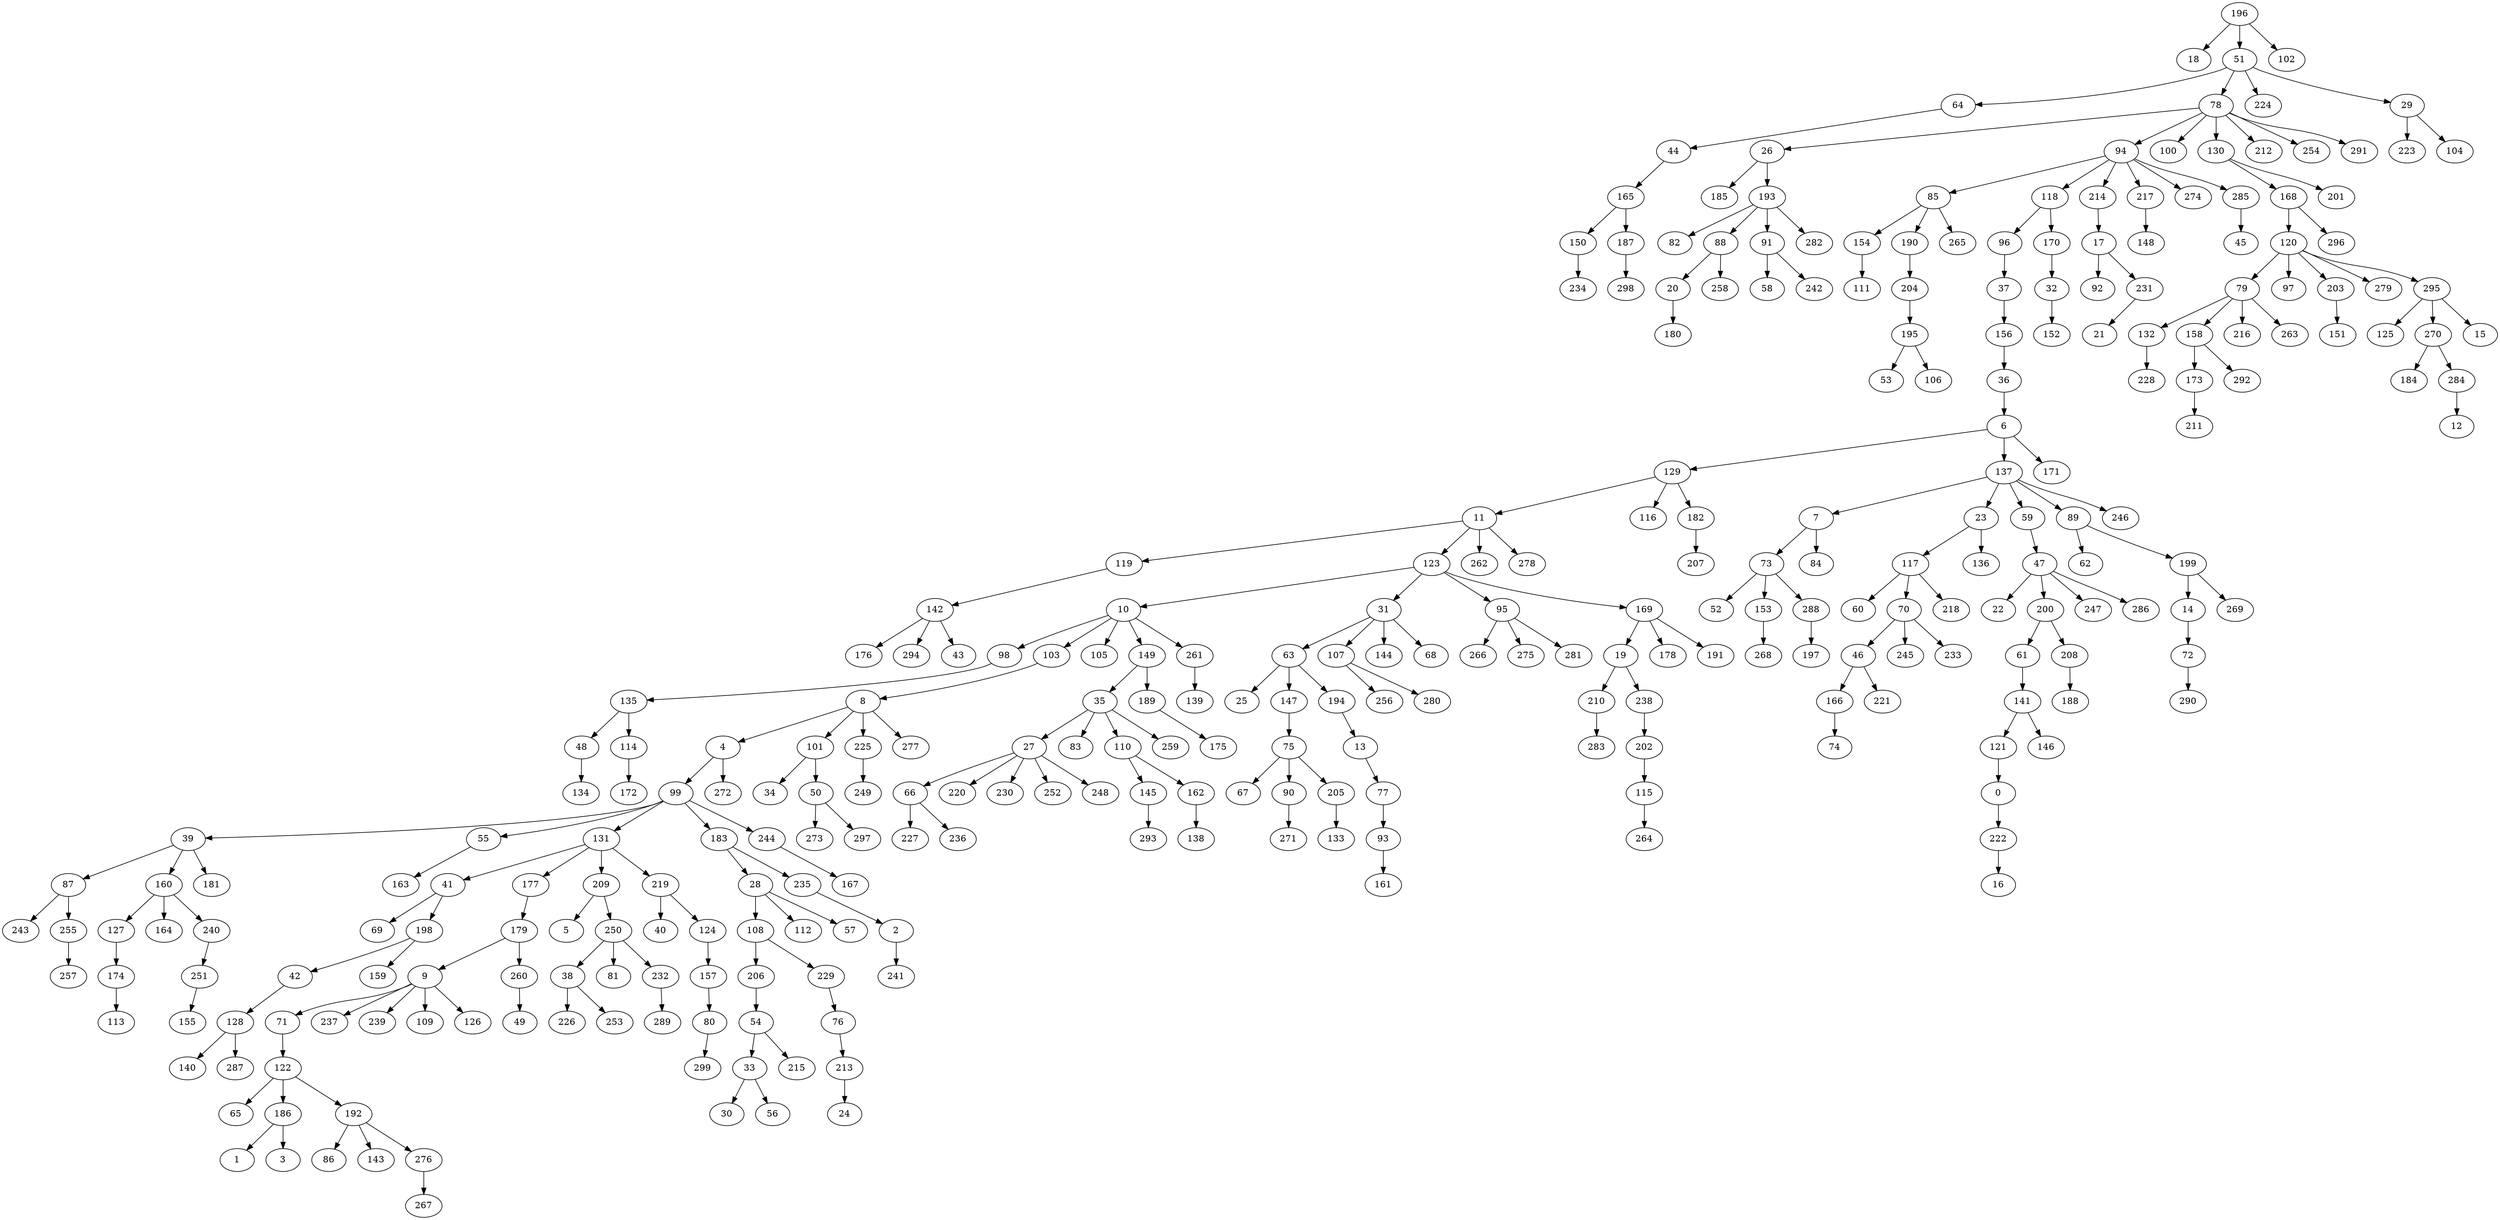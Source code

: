 digraph my_graph {
196;
18;
51;
64;
78;
224;
44;
165;
26;
185;
193;
94;
100;
130;
212;
254;
291;
85;
154;
190;
265;
118;
214;
217;
274;
285;
96;
37;
156;
170;
168;
201;
111;
36;
6;
129;
137;
171;
11;
119;
123;
262;
278;
142;
10;
98;
103;
105;
149;
261;
135;
8;
4;
99;
272;
101;
225;
277;
39;
87;
160;
181;
243;
255;
55;
163;
131;
183;
244;
34;
50;
273;
297;
31;
63;
107;
144;
25;
147;
194;
256;
280;
95;
266;
275;
281;
169;
116;
182;
41;
69;
198;
177;
209;
219;
48;
134;
114;
7;
73;
52;
153;
288;
23;
117;
60;
70;
46;
166;
221;
245;
218;
59;
47;
22;
200;
247;
286;
89;
62;
199;
246;
176;
294;
75;
67;
90;
205;
271;
35;
27;
66;
220;
230;
252;
83;
110;
259;
227;
236;
145;
162;
293;
189;
268;
127;
174;
164;
240;
138;
150;
234;
187;
74;
120;
79;
132;
158;
216;
263;
97;
203;
279;
295;
173;
292;
296;
19;
210;
238;
178;
191;
32;
152;
211;
113;
179;
9;
71;
237;
239;
122;
65;
186;
192;
260;
207;
28;
108;
112;
206;
229;
235;
1;
3;
298;
175;
204;
86;
143;
276;
82;
88;
20;
180;
258;
91;
58;
242;
282;
13;
77;
93;
161;
102;
42;
128;
140;
287;
159;
14;
72;
269;
61;
141;
121;
0;
222;
146;
208;
151;
195;
53;
106;
133;
54;
33;
30;
56;
188;
5;
250;
283;
17;
92;
231;
148;
40;
124;
157;
80;
299;
16;
249;
76;
213;
24;
21;
2;
241;
202;
115;
264;
251;
167;
38;
81;
232;
289;
155;
257;
49;
139;
267;
45;
197;
125;
270;
184;
284;
12;
84;
109;
126;
57;
68;
226;
253;
29;
223;
104;
215;
233;
290;
172;
228;
43;
15;
248;
136;
196->18
196->51
51->64
51->78
51->224
64->44
44->165
78->26
26->185
26->193
78->94
78->100
78->130
78->212
78->254
78->291
94->85
85->154
85->190
85->265
94->118
94->214
94->217
94->274
94->285
118->96
96->37
37->156
118->170
130->168
130->201
154->111
156->36
36->6
6->129
6->137
6->171
129->11
11->119
11->123
11->262
11->278
119->142
123->10
10->98
10->103
10->105
10->149
10->261
98->135
103->8
8->4
4->99
4->272
8->101
8->225
8->277
99->39
39->87
39->160
39->181
87->243
87->255
99->55
55->163
99->131
99->183
99->244
101->34
101->50
50->273
50->297
123->31
31->63
31->107
31->144
63->25
63->147
63->194
107->256
107->280
123->95
95->266
95->275
95->281
123->169
129->116
129->182
131->41
41->69
41->198
131->177
131->209
131->219
135->48
48->134
135->114
137->7
7->73
73->52
73->153
73->288
137->23
23->117
117->60
117->70
70->46
46->166
46->221
70->245
117->218
137->59
59->47
47->22
47->200
47->247
47->286
137->89
89->62
89->199
137->246
142->176
142->294
147->75
75->67
75->90
75->205
90->271
149->35
35->27
27->66
27->220
27->230
27->252
35->83
35->110
35->259
66->227
66->236
110->145
110->162
145->293
149->189
153->268
160->127
127->174
160->164
160->240
162->138
165->150
150->234
165->187
166->74
168->120
120->79
79->132
79->158
79->216
79->263
120->97
120->203
120->279
120->295
158->173
158->292
168->296
169->19
19->210
19->238
169->178
169->191
170->32
32->152
173->211
174->113
177->179
179->9
9->71
9->237
9->239
71->122
122->65
122->186
122->192
179->260
182->207
183->28
28->108
28->112
108->206
108->229
183->235
186->1
186->3
187->298
189->175
190->204
192->86
192->143
192->276
193->82
193->88
88->20
20->180
88->258
193->91
91->58
91->242
193->282
194->13
13->77
77->93
93->161
196->102
198->42
42->128
128->140
128->287
198->159
199->14
14->72
199->269
200->61
61->141
141->121
121->0
0->222
141->146
200->208
203->151
204->195
195->53
195->106
205->133
206->54
54->33
33->30
33->56
208->188
209->5
209->250
210->283
214->17
17->92
17->231
217->148
219->40
219->124
124->157
157->80
80->299
222->16
225->249
229->76
76->213
213->24
231->21
235->2
2->241
238->202
202->115
115->264
240->251
244->167
250->38
250->81
250->232
232->289
251->155
255->257
260->49
261->139
276->267
285->45
288->197
295->125
295->270
270->184
270->284
284->12
7->84
9->109
9->126
28->57
31->68
38->226
38->253
51->29
29->223
29->104
54->215
70->233
72->290
114->172
132->228
142->43
295->15
27->248
23->136
}